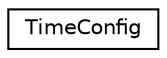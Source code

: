 digraph "Gráfico de Hierarquia de Classes"
{
 // LATEX_PDF_SIZE
  edge [fontname="Helvetica",fontsize="10",labelfontname="Helvetica",labelfontsize="10"];
  node [fontname="Helvetica",fontsize="10",shape=record];
  rankdir="LR";
  Node0 [label="TimeConfig",height=0.2,width=0.4,color="black", fillcolor="white", style="filled",URL="$structTimeConfig.html",tooltip=" "];
}
